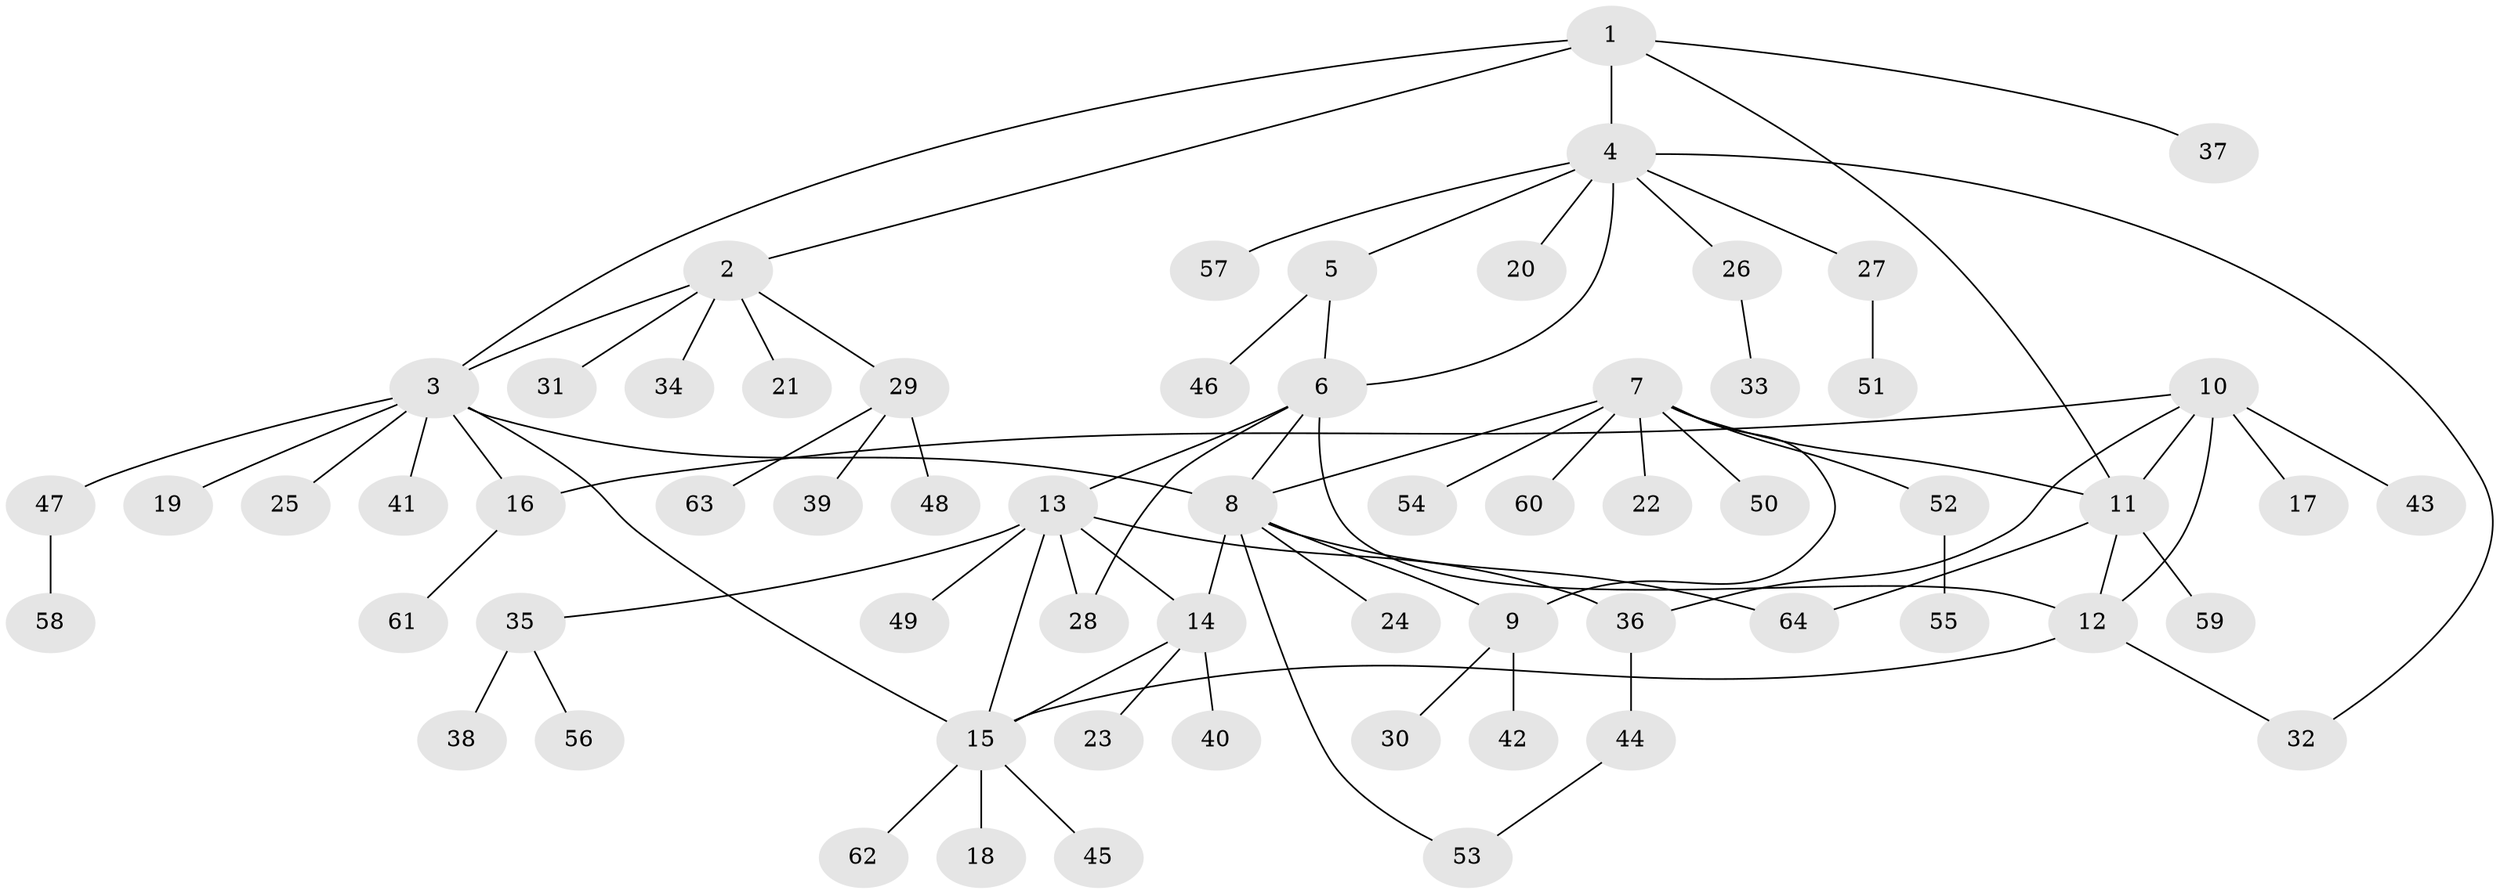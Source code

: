 // coarse degree distribution, {11: 0.022222222222222223, 5: 0.044444444444444446, 8: 0.044444444444444446, 2: 0.08888888888888889, 9: 0.022222222222222223, 6: 0.08888888888888889, 4: 0.022222222222222223, 3: 0.06666666666666667, 1: 0.6}
// Generated by graph-tools (version 1.1) at 2025/42/03/06/25 10:42:14]
// undirected, 64 vertices, 80 edges
graph export_dot {
graph [start="1"]
  node [color=gray90,style=filled];
  1;
  2;
  3;
  4;
  5;
  6;
  7;
  8;
  9;
  10;
  11;
  12;
  13;
  14;
  15;
  16;
  17;
  18;
  19;
  20;
  21;
  22;
  23;
  24;
  25;
  26;
  27;
  28;
  29;
  30;
  31;
  32;
  33;
  34;
  35;
  36;
  37;
  38;
  39;
  40;
  41;
  42;
  43;
  44;
  45;
  46;
  47;
  48;
  49;
  50;
  51;
  52;
  53;
  54;
  55;
  56;
  57;
  58;
  59;
  60;
  61;
  62;
  63;
  64;
  1 -- 2;
  1 -- 3;
  1 -- 4;
  1 -- 11;
  1 -- 37;
  2 -- 3;
  2 -- 21;
  2 -- 29;
  2 -- 31;
  2 -- 34;
  3 -- 8;
  3 -- 15;
  3 -- 16;
  3 -- 19;
  3 -- 25;
  3 -- 41;
  3 -- 47;
  4 -- 5;
  4 -- 6;
  4 -- 20;
  4 -- 26;
  4 -- 27;
  4 -- 32;
  4 -- 57;
  5 -- 6;
  5 -- 46;
  6 -- 8;
  6 -- 12;
  6 -- 13;
  6 -- 28;
  7 -- 8;
  7 -- 9;
  7 -- 11;
  7 -- 22;
  7 -- 50;
  7 -- 52;
  7 -- 54;
  7 -- 60;
  8 -- 9;
  8 -- 14;
  8 -- 24;
  8 -- 53;
  8 -- 64;
  9 -- 30;
  9 -- 42;
  10 -- 11;
  10 -- 12;
  10 -- 16;
  10 -- 17;
  10 -- 36;
  10 -- 43;
  11 -- 12;
  11 -- 59;
  11 -- 64;
  12 -- 15;
  12 -- 32;
  13 -- 14;
  13 -- 15;
  13 -- 28;
  13 -- 35;
  13 -- 36;
  13 -- 49;
  14 -- 15;
  14 -- 23;
  14 -- 40;
  15 -- 18;
  15 -- 45;
  15 -- 62;
  16 -- 61;
  26 -- 33;
  27 -- 51;
  29 -- 39;
  29 -- 48;
  29 -- 63;
  35 -- 38;
  35 -- 56;
  36 -- 44;
  44 -- 53;
  47 -- 58;
  52 -- 55;
}
